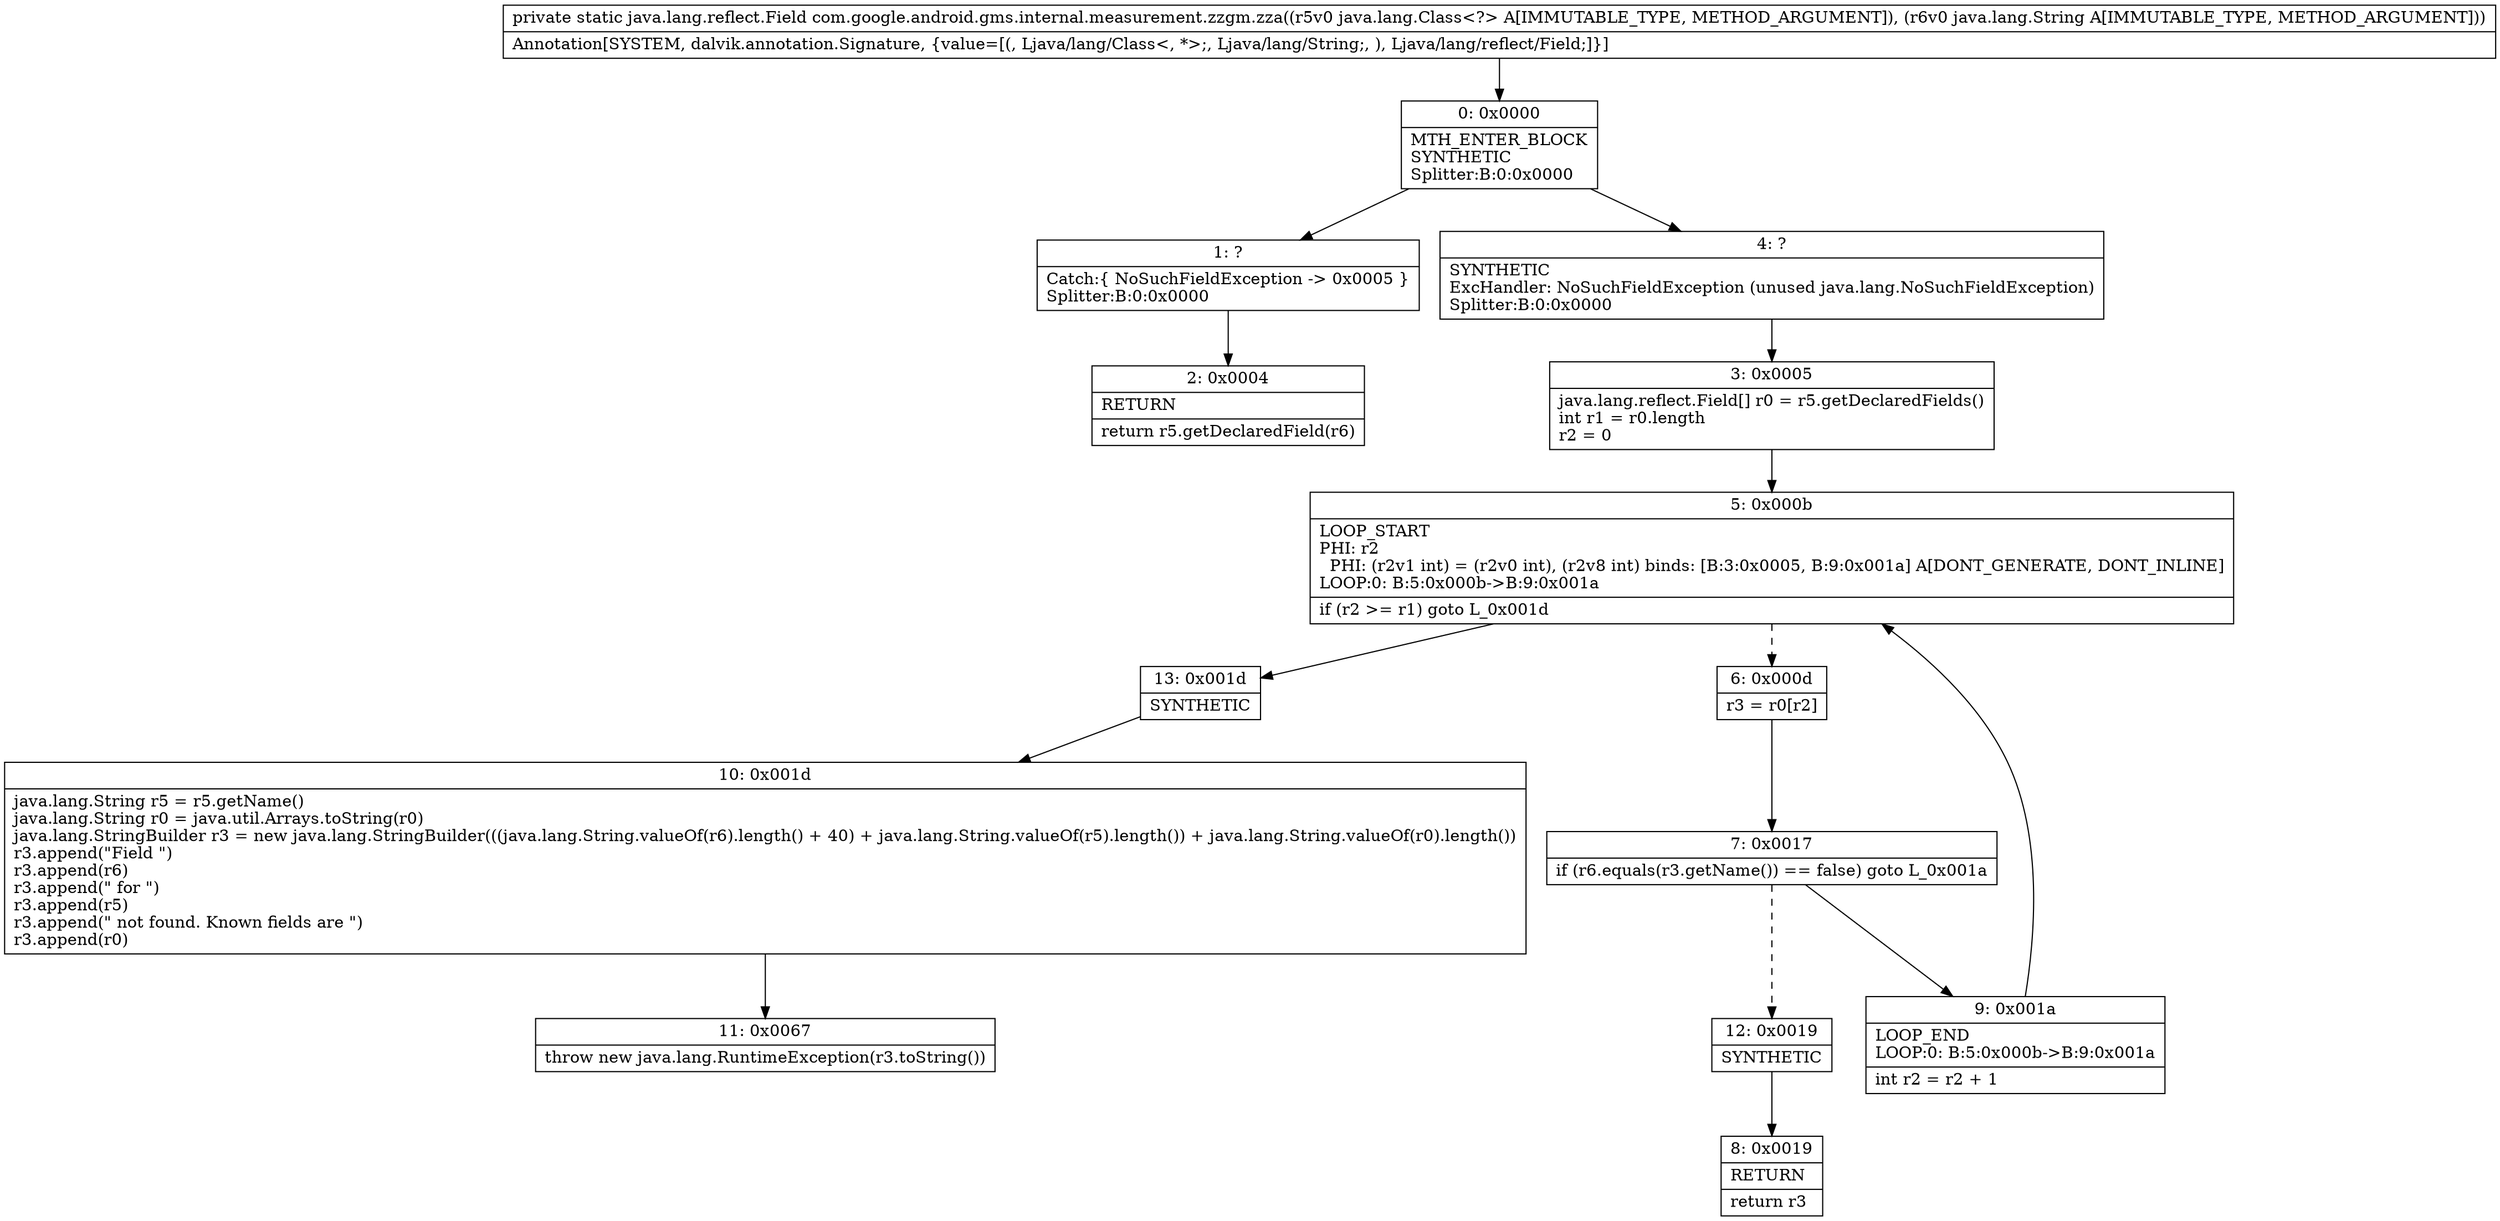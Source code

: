 digraph "CFG forcom.google.android.gms.internal.measurement.zzgm.zza(Ljava\/lang\/Class;Ljava\/lang\/String;)Ljava\/lang\/reflect\/Field;" {
Node_0 [shape=record,label="{0\:\ 0x0000|MTH_ENTER_BLOCK\lSYNTHETIC\lSplitter:B:0:0x0000\l}"];
Node_1 [shape=record,label="{1\:\ ?|Catch:\{ NoSuchFieldException \-\> 0x0005 \}\lSplitter:B:0:0x0000\l}"];
Node_2 [shape=record,label="{2\:\ 0x0004|RETURN\l|return r5.getDeclaredField(r6)\l}"];
Node_3 [shape=record,label="{3\:\ 0x0005|java.lang.reflect.Field[] r0 = r5.getDeclaredFields()\lint r1 = r0.length\lr2 = 0\l}"];
Node_4 [shape=record,label="{4\:\ ?|SYNTHETIC\lExcHandler: NoSuchFieldException (unused java.lang.NoSuchFieldException)\lSplitter:B:0:0x0000\l}"];
Node_5 [shape=record,label="{5\:\ 0x000b|LOOP_START\lPHI: r2 \l  PHI: (r2v1 int) = (r2v0 int), (r2v8 int) binds: [B:3:0x0005, B:9:0x001a] A[DONT_GENERATE, DONT_INLINE]\lLOOP:0: B:5:0x000b\-\>B:9:0x001a\l|if (r2 \>= r1) goto L_0x001d\l}"];
Node_6 [shape=record,label="{6\:\ 0x000d|r3 = r0[r2]\l}"];
Node_7 [shape=record,label="{7\:\ 0x0017|if (r6.equals(r3.getName()) == false) goto L_0x001a\l}"];
Node_8 [shape=record,label="{8\:\ 0x0019|RETURN\l|return r3\l}"];
Node_9 [shape=record,label="{9\:\ 0x001a|LOOP_END\lLOOP:0: B:5:0x000b\-\>B:9:0x001a\l|int r2 = r2 + 1\l}"];
Node_10 [shape=record,label="{10\:\ 0x001d|java.lang.String r5 = r5.getName()\ljava.lang.String r0 = java.util.Arrays.toString(r0)\ljava.lang.StringBuilder r3 = new java.lang.StringBuilder(((java.lang.String.valueOf(r6).length() + 40) + java.lang.String.valueOf(r5).length()) + java.lang.String.valueOf(r0).length())\lr3.append(\"Field \")\lr3.append(r6)\lr3.append(\" for \")\lr3.append(r5)\lr3.append(\" not found. Known fields are \")\lr3.append(r0)\l}"];
Node_11 [shape=record,label="{11\:\ 0x0067|throw new java.lang.RuntimeException(r3.toString())\l}"];
Node_12 [shape=record,label="{12\:\ 0x0019|SYNTHETIC\l}"];
Node_13 [shape=record,label="{13\:\ 0x001d|SYNTHETIC\l}"];
MethodNode[shape=record,label="{private static java.lang.reflect.Field com.google.android.gms.internal.measurement.zzgm.zza((r5v0 java.lang.Class\<?\> A[IMMUTABLE_TYPE, METHOD_ARGUMENT]), (r6v0 java.lang.String A[IMMUTABLE_TYPE, METHOD_ARGUMENT]))  | Annotation[SYSTEM, dalvik.annotation.Signature, \{value=[(, Ljava\/lang\/Class\<, *\>;, Ljava\/lang\/String;, ), Ljava\/lang\/reflect\/Field;]\}]\l}"];
MethodNode -> Node_0;
Node_0 -> Node_1;
Node_0 -> Node_4;
Node_1 -> Node_2;
Node_3 -> Node_5;
Node_4 -> Node_3;
Node_5 -> Node_6[style=dashed];
Node_5 -> Node_13;
Node_6 -> Node_7;
Node_7 -> Node_9;
Node_7 -> Node_12[style=dashed];
Node_9 -> Node_5;
Node_10 -> Node_11;
Node_12 -> Node_8;
Node_13 -> Node_10;
}

